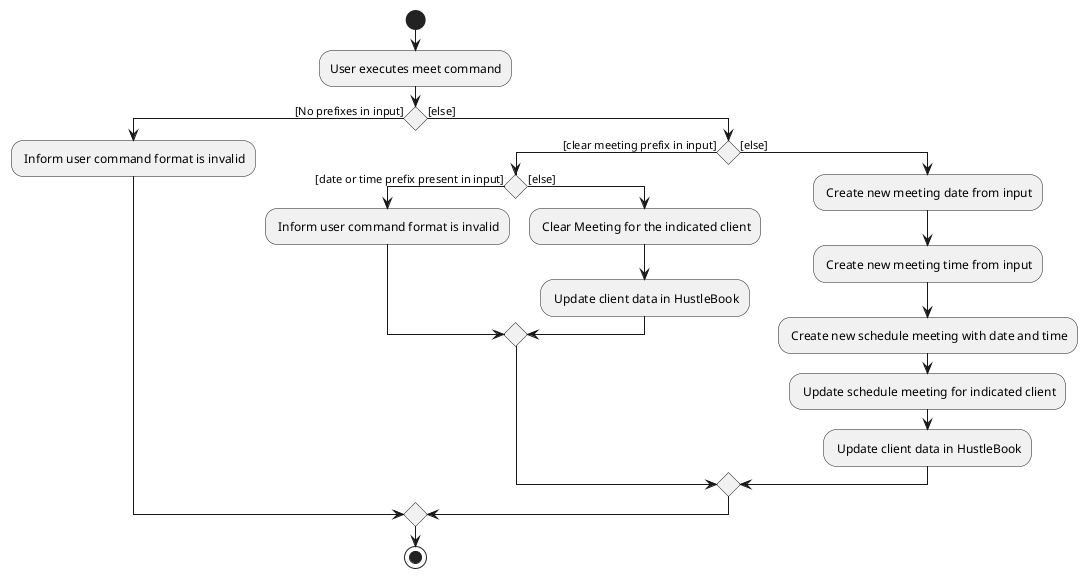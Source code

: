 @startuml
start
:User executes meet command;

if () then ([No prefixes in input])
    : Inform user command format is invalid;
else ([else])
    if () then ([clear meeting prefix in input])
        if () then ([date or time prefix present in input])
            : Inform user command format is invalid;
        else ([else])
            : Clear Meeting for the indicated client;
            : Update client data in HustleBook;
        endif
    else ([else])
        : Create new meeting date from input;
        : Create new meeting time from input;
        : Create new schedule meeting with date and time;
        : Update schedule meeting for indicated client;
        : Update client data in HustleBook;
    endif
endif
stop
@enduml
